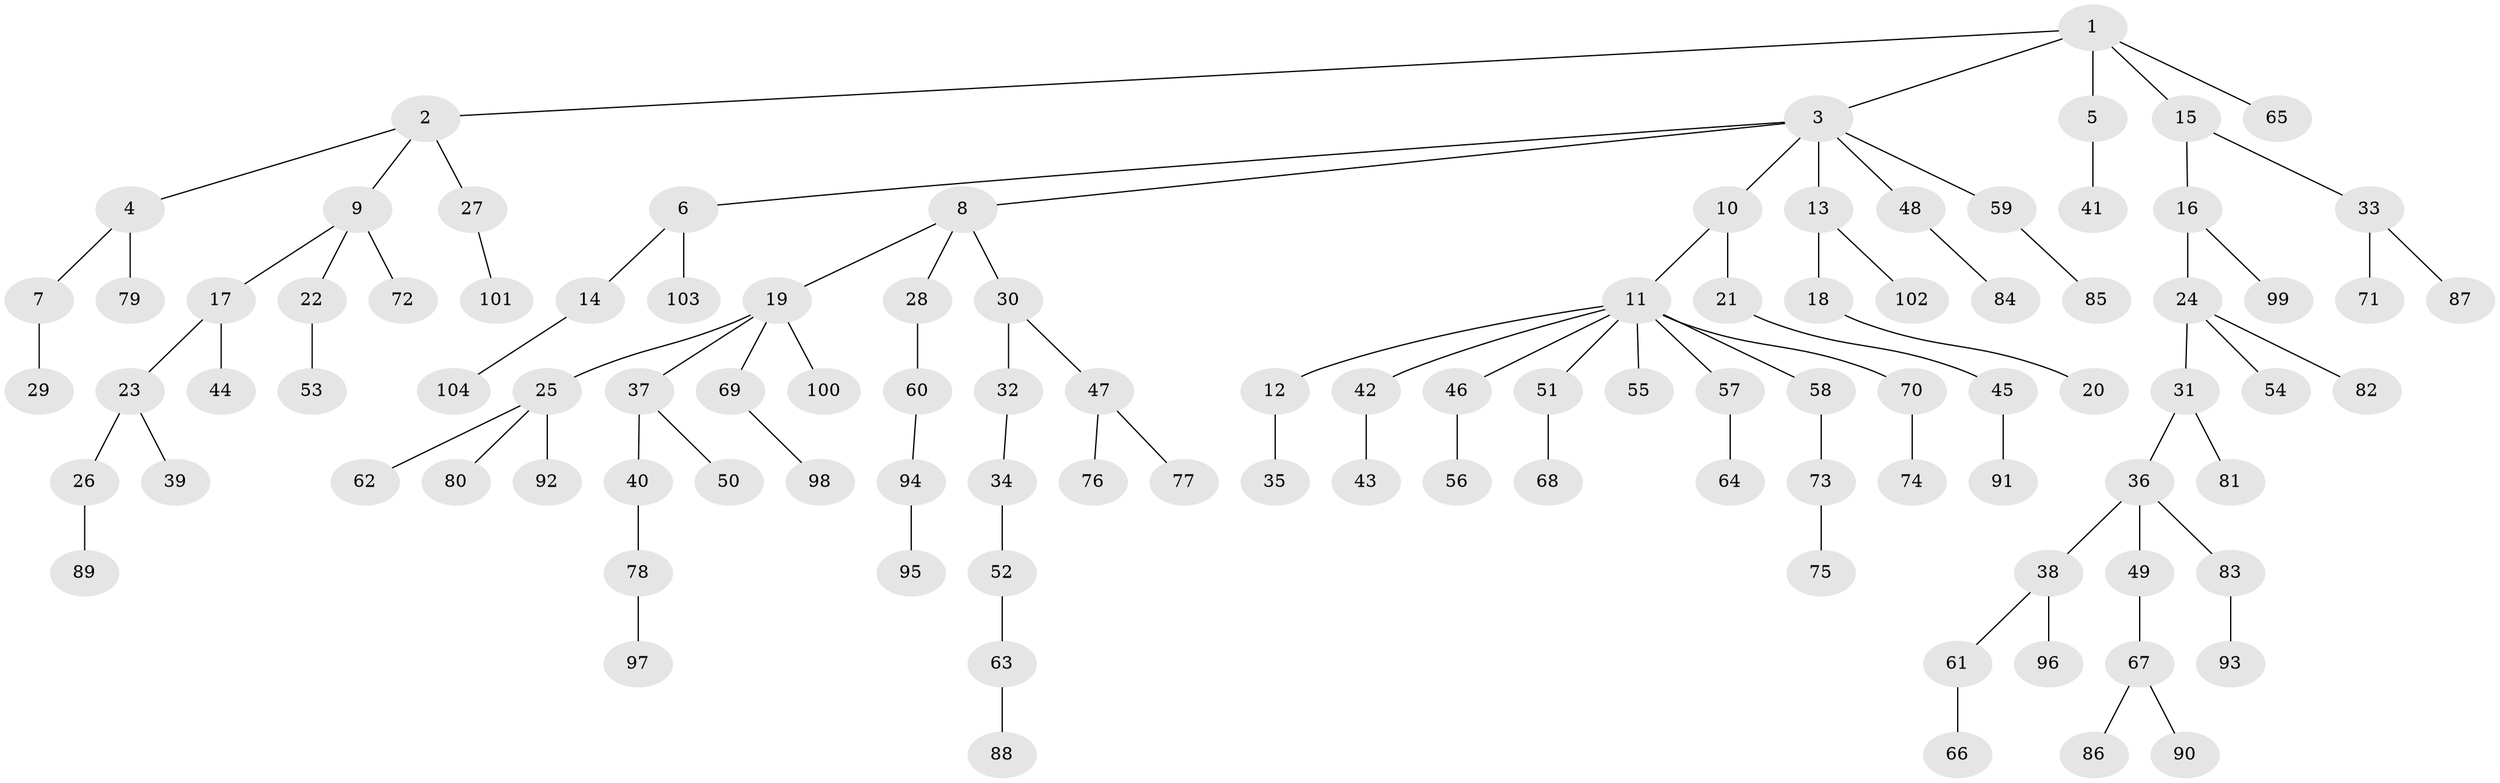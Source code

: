 // Generated by graph-tools (version 1.1) at 2025/02/03/09/25 03:02:30]
// undirected, 104 vertices, 103 edges
graph export_dot {
graph [start="1"]
  node [color=gray90,style=filled];
  1;
  2;
  3;
  4;
  5;
  6;
  7;
  8;
  9;
  10;
  11;
  12;
  13;
  14;
  15;
  16;
  17;
  18;
  19;
  20;
  21;
  22;
  23;
  24;
  25;
  26;
  27;
  28;
  29;
  30;
  31;
  32;
  33;
  34;
  35;
  36;
  37;
  38;
  39;
  40;
  41;
  42;
  43;
  44;
  45;
  46;
  47;
  48;
  49;
  50;
  51;
  52;
  53;
  54;
  55;
  56;
  57;
  58;
  59;
  60;
  61;
  62;
  63;
  64;
  65;
  66;
  67;
  68;
  69;
  70;
  71;
  72;
  73;
  74;
  75;
  76;
  77;
  78;
  79;
  80;
  81;
  82;
  83;
  84;
  85;
  86;
  87;
  88;
  89;
  90;
  91;
  92;
  93;
  94;
  95;
  96;
  97;
  98;
  99;
  100;
  101;
  102;
  103;
  104;
  1 -- 2;
  1 -- 3;
  1 -- 5;
  1 -- 15;
  1 -- 65;
  2 -- 4;
  2 -- 9;
  2 -- 27;
  3 -- 6;
  3 -- 8;
  3 -- 10;
  3 -- 13;
  3 -- 48;
  3 -- 59;
  4 -- 7;
  4 -- 79;
  5 -- 41;
  6 -- 14;
  6 -- 103;
  7 -- 29;
  8 -- 19;
  8 -- 28;
  8 -- 30;
  9 -- 17;
  9 -- 22;
  9 -- 72;
  10 -- 11;
  10 -- 21;
  11 -- 12;
  11 -- 42;
  11 -- 46;
  11 -- 51;
  11 -- 55;
  11 -- 57;
  11 -- 58;
  11 -- 70;
  12 -- 35;
  13 -- 18;
  13 -- 102;
  14 -- 104;
  15 -- 16;
  15 -- 33;
  16 -- 24;
  16 -- 99;
  17 -- 23;
  17 -- 44;
  18 -- 20;
  19 -- 25;
  19 -- 37;
  19 -- 69;
  19 -- 100;
  21 -- 45;
  22 -- 53;
  23 -- 26;
  23 -- 39;
  24 -- 31;
  24 -- 54;
  24 -- 82;
  25 -- 62;
  25 -- 80;
  25 -- 92;
  26 -- 89;
  27 -- 101;
  28 -- 60;
  30 -- 32;
  30 -- 47;
  31 -- 36;
  31 -- 81;
  32 -- 34;
  33 -- 71;
  33 -- 87;
  34 -- 52;
  36 -- 38;
  36 -- 49;
  36 -- 83;
  37 -- 40;
  37 -- 50;
  38 -- 61;
  38 -- 96;
  40 -- 78;
  42 -- 43;
  45 -- 91;
  46 -- 56;
  47 -- 76;
  47 -- 77;
  48 -- 84;
  49 -- 67;
  51 -- 68;
  52 -- 63;
  57 -- 64;
  58 -- 73;
  59 -- 85;
  60 -- 94;
  61 -- 66;
  63 -- 88;
  67 -- 86;
  67 -- 90;
  69 -- 98;
  70 -- 74;
  73 -- 75;
  78 -- 97;
  83 -- 93;
  94 -- 95;
}

